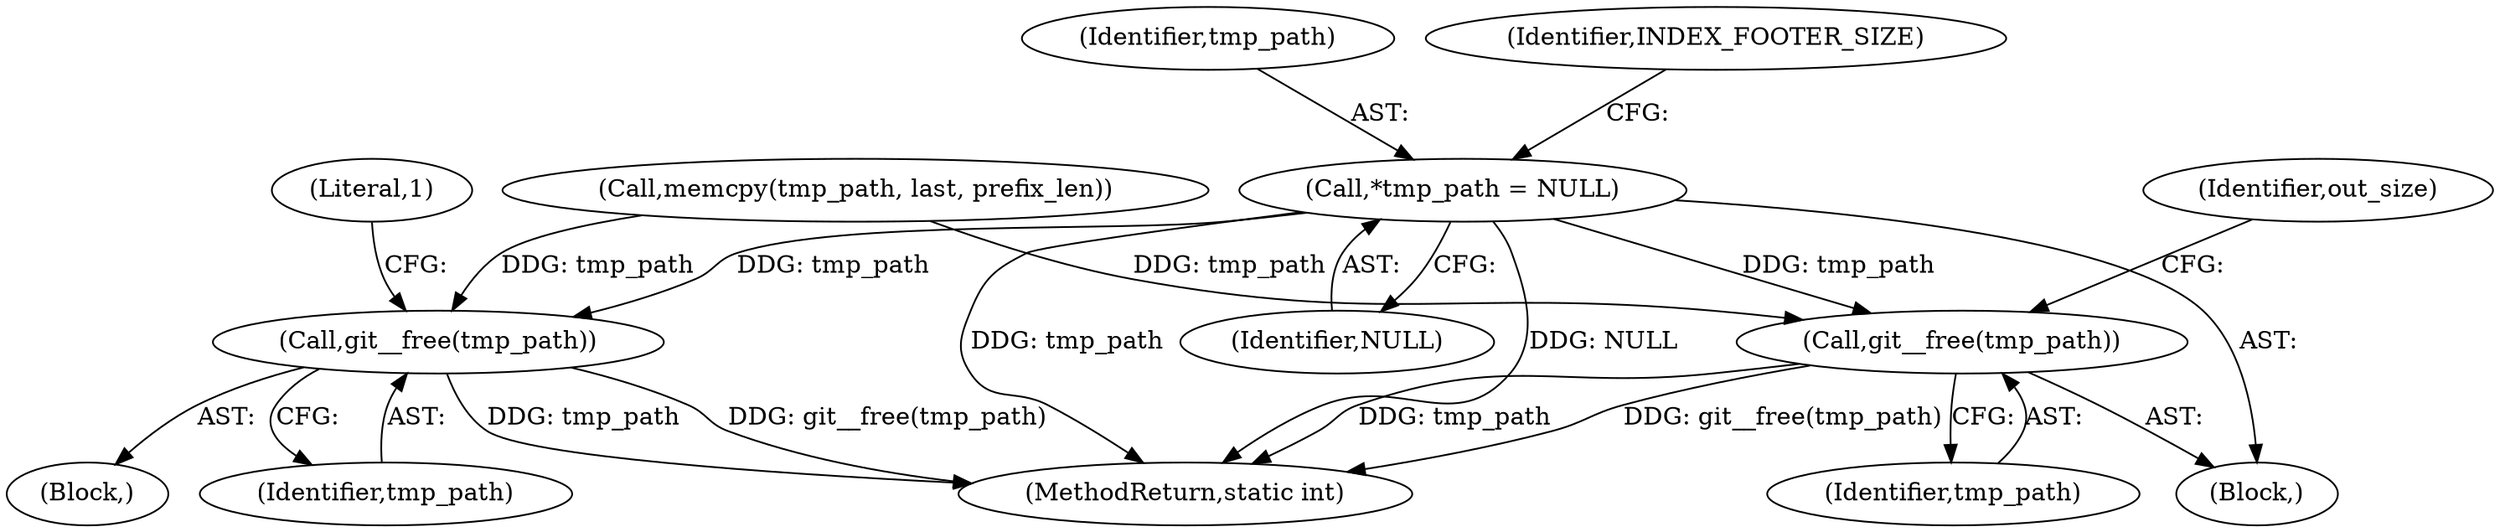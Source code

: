 digraph "0_libgit2_3db1af1f370295ad5355b8f64b865a2a357bcac0@pointer" {
"1000126" [label="(Call,*tmp_path = NULL)"];
"1000461" [label="(Call,git__free(tmp_path))"];
"1000466" [label="(Call,git__free(tmp_path))"];
"1000460" [label="(Block,)"];
"1000465" [label="(Literal,1)"];
"1000128" [label="(Identifier,NULL)"];
"1000127" [label="(Identifier,tmp_path)"];
"1000409" [label="(Call,memcpy(tmp_path, last, prefix_len))"];
"1000461" [label="(Call,git__free(tmp_path))"];
"1000474" [label="(MethodReturn,static int)"];
"1000467" [label="(Identifier,tmp_path)"];
"1000462" [label="(Identifier,tmp_path)"];
"1000470" [label="(Identifier,out_size)"];
"1000126" [label="(Call,*tmp_path = NULL)"];
"1000132" [label="(Identifier,INDEX_FOOTER_SIZE)"];
"1000109" [label="(Block,)"];
"1000466" [label="(Call,git__free(tmp_path))"];
"1000126" -> "1000109"  [label="AST: "];
"1000126" -> "1000128"  [label="CFG: "];
"1000127" -> "1000126"  [label="AST: "];
"1000128" -> "1000126"  [label="AST: "];
"1000132" -> "1000126"  [label="CFG: "];
"1000126" -> "1000474"  [label="DDG: tmp_path"];
"1000126" -> "1000474"  [label="DDG: NULL"];
"1000126" -> "1000461"  [label="DDG: tmp_path"];
"1000126" -> "1000466"  [label="DDG: tmp_path"];
"1000461" -> "1000460"  [label="AST: "];
"1000461" -> "1000462"  [label="CFG: "];
"1000462" -> "1000461"  [label="AST: "];
"1000465" -> "1000461"  [label="CFG: "];
"1000461" -> "1000474"  [label="DDG: git__free(tmp_path)"];
"1000461" -> "1000474"  [label="DDG: tmp_path"];
"1000409" -> "1000461"  [label="DDG: tmp_path"];
"1000466" -> "1000109"  [label="AST: "];
"1000466" -> "1000467"  [label="CFG: "];
"1000467" -> "1000466"  [label="AST: "];
"1000470" -> "1000466"  [label="CFG: "];
"1000466" -> "1000474"  [label="DDG: tmp_path"];
"1000466" -> "1000474"  [label="DDG: git__free(tmp_path)"];
"1000409" -> "1000466"  [label="DDG: tmp_path"];
}
